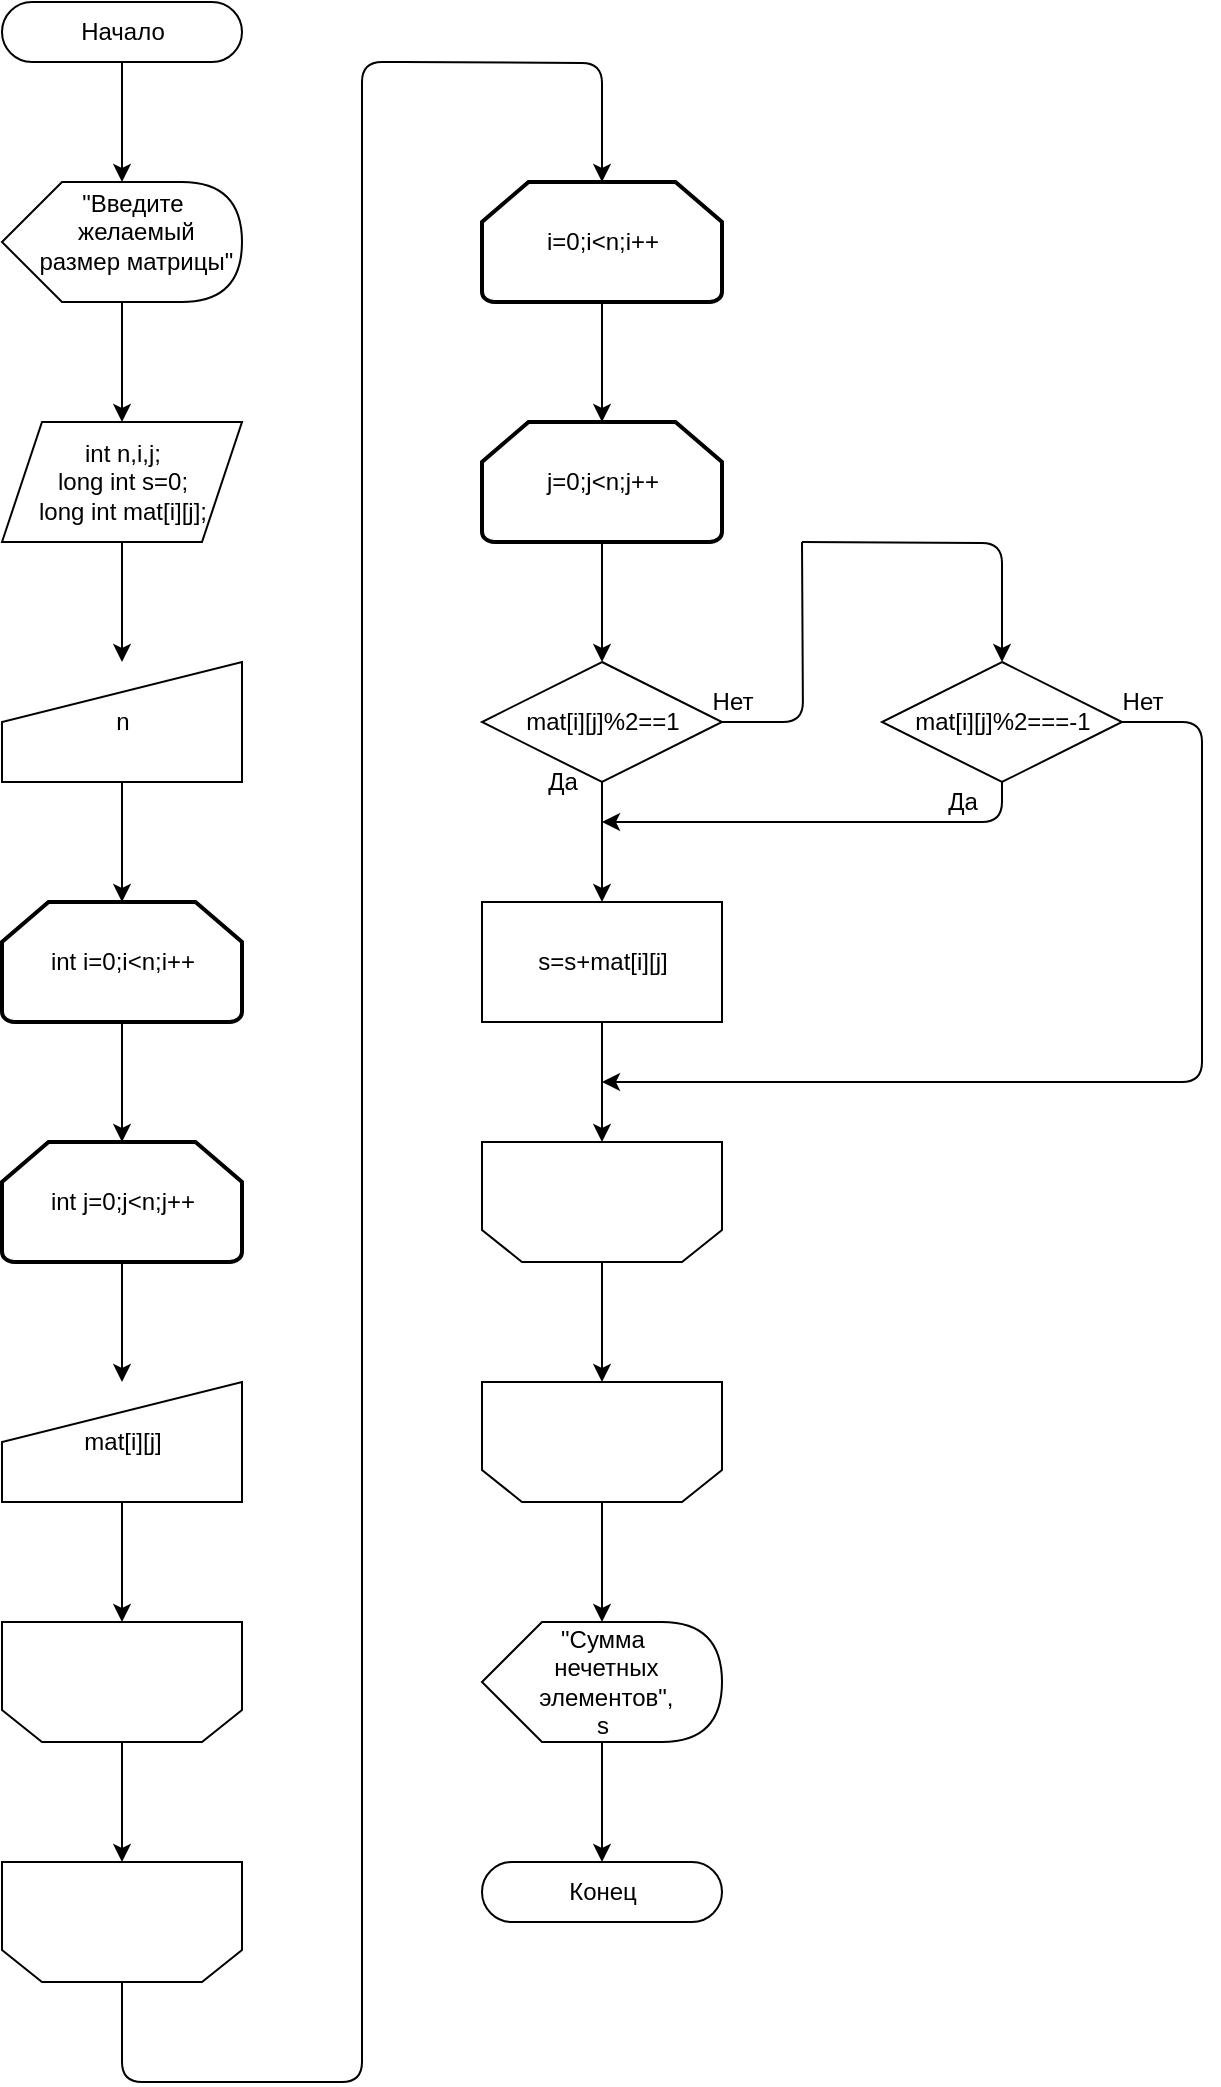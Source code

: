 <mxfile version="13.6.2" type="device"><diagram id="C5RBs43oDa-KdzZeNtuy" name="Page-1"><mxGraphModel dx="1024" dy="592" grid="1" gridSize="10" guides="1" tooltips="1" connect="1" arrows="1" fold="1" page="1" pageScale="1" pageWidth="827" pageHeight="1169" background="none" math="0" shadow="0"><root><mxCell id="WIyWlLk6GJQsqaUBKTNV-0"/><mxCell id="WIyWlLk6GJQsqaUBKTNV-1" parent="WIyWlLk6GJQsqaUBKTNV-0"/><mxCell id="ZRiS7JG98E3hxAJztAw2-11" value="" style="html=1;dashed=0;whitespace=wrap;shape=mxgraph.dfd.start" parent="WIyWlLk6GJQsqaUBKTNV-1" vertex="1"><mxGeometry x="40" y="40" width="120" height="30" as="geometry"/></mxCell><mxCell id="ZRiS7JG98E3hxAJztAw2-12" value="Начало" style="text;html=1;resizable=0;autosize=1;align=center;verticalAlign=middle;points=[];fillColor=none;strokeColor=none;rounded=0;" parent="WIyWlLk6GJQsqaUBKTNV-1" vertex="1"><mxGeometry x="70" y="45" width="60" height="20" as="geometry"/></mxCell><mxCell id="ZRiS7JG98E3hxAJztAw2-13" value="" style="shape=display;whiteSpace=wrap;html=1;" parent="WIyWlLk6GJQsqaUBKTNV-1" vertex="1"><mxGeometry x="40" y="130" width="120" height="60" as="geometry"/></mxCell><mxCell id="ZRiS7JG98E3hxAJztAw2-14" value="&quot;Введите&lt;br&gt;&amp;nbsp;желаемый&lt;br&gt;&amp;nbsp;размер&amp;nbsp;матрицы&quot;" style="text;html=1;resizable=0;autosize=1;align=center;verticalAlign=middle;points=[];fillColor=none;strokeColor=none;rounded=0;" parent="WIyWlLk6GJQsqaUBKTNV-1" vertex="1"><mxGeometry x="45" y="130" width="120" height="50" as="geometry"/></mxCell><mxCell id="ZRiS7JG98E3hxAJztAw2-15" value="" style="endArrow=classic;html=1;edgeStyle=orthogonalEdgeStyle;exitX=0.5;exitY=0.5;exitDx=0;exitDy=15;exitPerimeter=0;entryX=0;entryY=0;entryDx=60;entryDy=0;entryPerimeter=0;" parent="WIyWlLk6GJQsqaUBKTNV-1" source="ZRiS7JG98E3hxAJztAw2-11" target="ZRiS7JG98E3hxAJztAw2-13" edge="1"><mxGeometry width="50" height="50" relative="1" as="geometry"><mxPoint x="50" y="90" as="sourcePoint"/><mxPoint x="100" y="120" as="targetPoint"/></mxGeometry></mxCell><mxCell id="ZRiS7JG98E3hxAJztAw2-19" value="" style="shape=parallelogram;perimeter=parallelogramPerimeter;whiteSpace=wrap;html=1;fixedSize=1;" parent="WIyWlLk6GJQsqaUBKTNV-1" vertex="1"><mxGeometry x="40" y="250" width="120" height="60" as="geometry"/></mxCell><mxCell id="ZRiS7JG98E3hxAJztAw2-20" value="" style="endArrow=classic;html=1;exitX=0;exitY=0;exitDx=60;exitDy=60;exitPerimeter=0;entryX=0.5;entryY=0;entryDx=0;entryDy=0;" parent="WIyWlLk6GJQsqaUBKTNV-1" source="ZRiS7JG98E3hxAJztAw2-13" target="ZRiS7JG98E3hxAJztAw2-19" edge="1"><mxGeometry width="50" height="50" relative="1" as="geometry"><mxPoint x="240" y="280" as="sourcePoint"/><mxPoint x="290" y="230" as="targetPoint"/></mxGeometry></mxCell><mxCell id="L-8H3g0Wlm1rm_7BMVr2-0" value="int n,i,j;&lt;br&gt;long int s=0;&lt;br&gt;long int mat[i][j];" style="text;html=1;resizable=0;autosize=1;align=center;verticalAlign=middle;points=[];fillColor=none;strokeColor=none;rounded=0;" parent="WIyWlLk6GJQsqaUBKTNV-1" vertex="1"><mxGeometry x="50" y="255" width="100" height="50" as="geometry"/></mxCell><mxCell id="L-8H3g0Wlm1rm_7BMVr2-5" value="" style="strokeWidth=2;html=1;shape=mxgraph.flowchart.loop_limit;whiteSpace=wrap;direction=east;" parent="WIyWlLk6GJQsqaUBKTNV-1" vertex="1"><mxGeometry x="40" y="490" width="120" height="60" as="geometry"/></mxCell><mxCell id="L-8H3g0Wlm1rm_7BMVr2-7" value="int i=0;i&amp;lt;n;i++" style="text;html=1;resizable=0;autosize=1;align=center;verticalAlign=middle;points=[];fillColor=none;strokeColor=none;rounded=0;" parent="WIyWlLk6GJQsqaUBKTNV-1" vertex="1"><mxGeometry x="55" y="510" width="90" height="20" as="geometry"/></mxCell><mxCell id="L-8H3g0Wlm1rm_7BMVr2-8" value="" style="strokeWidth=2;html=1;shape=mxgraph.flowchart.loop_limit;whiteSpace=wrap;" parent="WIyWlLk6GJQsqaUBKTNV-1" vertex="1"><mxGeometry x="40" y="610" width="120" height="60" as="geometry"/></mxCell><mxCell id="L-8H3g0Wlm1rm_7BMVr2-9" value="int j=0;j&amp;lt;n;j++" style="text;html=1;resizable=0;autosize=1;align=center;verticalAlign=middle;points=[];fillColor=none;strokeColor=none;rounded=0;" parent="WIyWlLk6GJQsqaUBKTNV-1" vertex="1"><mxGeometry x="55" y="630" width="90" height="20" as="geometry"/></mxCell><mxCell id="CEFIZyDpfu877yAhgveG-0" value="" style="shape=manualInput;whiteSpace=wrap;html=1;" parent="WIyWlLk6GJQsqaUBKTNV-1" vertex="1"><mxGeometry x="40" y="370" width="120" height="60" as="geometry"/></mxCell><mxCell id="CEFIZyDpfu877yAhgveG-3" value="" style="endArrow=classic;html=1;exitX=0.5;exitY=1;exitDx=0;exitDy=0;entryX=0.5;entryY=0;entryDx=0;entryDy=0;" parent="WIyWlLk6GJQsqaUBKTNV-1" source="ZRiS7JG98E3hxAJztAw2-19" target="CEFIZyDpfu877yAhgveG-0" edge="1"><mxGeometry width="50" height="50" relative="1" as="geometry"><mxPoint x="390" y="430" as="sourcePoint"/><mxPoint x="99" y="360" as="targetPoint"/></mxGeometry></mxCell><mxCell id="CEFIZyDpfu877yAhgveG-4" value="" style="shape=manualInput;whiteSpace=wrap;html=1;" parent="WIyWlLk6GJQsqaUBKTNV-1" vertex="1"><mxGeometry x="40" y="730" width="120" height="60" as="geometry"/></mxCell><mxCell id="CEFIZyDpfu877yAhgveG-5" value="n" style="text;html=1;resizable=0;autosize=1;align=center;verticalAlign=middle;points=[];fillColor=none;strokeColor=none;rounded=0;" parent="WIyWlLk6GJQsqaUBKTNV-1" vertex="1"><mxGeometry x="90" y="390" width="20" height="20" as="geometry"/></mxCell><mxCell id="CEFIZyDpfu877yAhgveG-6" value="" style="endArrow=classic;html=1;exitX=0.5;exitY=1;exitDx=0;exitDy=0;entryX=0.5;entryY=0;entryDx=0;entryDy=0;entryPerimeter=0;" parent="WIyWlLk6GJQsqaUBKTNV-1" source="CEFIZyDpfu877yAhgveG-0" target="L-8H3g0Wlm1rm_7BMVr2-5" edge="1"><mxGeometry width="50" height="50" relative="1" as="geometry"><mxPoint x="390" y="530" as="sourcePoint"/><mxPoint x="440" y="480" as="targetPoint"/></mxGeometry></mxCell><mxCell id="CEFIZyDpfu877yAhgveG-7" value="mat[i][j]" style="text;html=1;resizable=0;autosize=1;align=center;verticalAlign=middle;points=[];fillColor=none;strokeColor=none;rounded=0;" parent="WIyWlLk6GJQsqaUBKTNV-1" vertex="1"><mxGeometry x="75" y="750" width="50" height="20" as="geometry"/></mxCell><mxCell id="CEFIZyDpfu877yAhgveG-8" value="" style="shape=loopLimit;whiteSpace=wrap;html=1;direction=west;" parent="WIyWlLk6GJQsqaUBKTNV-1" vertex="1"><mxGeometry x="40" y="850" width="120" height="60" as="geometry"/></mxCell><mxCell id="CEFIZyDpfu877yAhgveG-9" value="" style="shape=loopLimit;whiteSpace=wrap;html=1;direction=west;" parent="WIyWlLk6GJQsqaUBKTNV-1" vertex="1"><mxGeometry x="40" y="970" width="120" height="60" as="geometry"/></mxCell><mxCell id="CEFIZyDpfu877yAhgveG-10" value="" style="endArrow=classic;html=1;exitX=0.5;exitY=1;exitDx=0;exitDy=0;exitPerimeter=0;entryX=0.5;entryY=0;entryDx=0;entryDy=0;entryPerimeter=0;" parent="WIyWlLk6GJQsqaUBKTNV-1" source="L-8H3g0Wlm1rm_7BMVr2-5" target="L-8H3g0Wlm1rm_7BMVr2-8" edge="1"><mxGeometry width="50" height="50" relative="1" as="geometry"><mxPoint x="250" y="740" as="sourcePoint"/><mxPoint x="300" y="690" as="targetPoint"/></mxGeometry></mxCell><mxCell id="CEFIZyDpfu877yAhgveG-11" value="" style="endArrow=classic;html=1;exitX=0.5;exitY=1;exitDx=0;exitDy=0;exitPerimeter=0;entryX=0.5;entryY=0;entryDx=0;entryDy=0;" parent="WIyWlLk6GJQsqaUBKTNV-1" source="L-8H3g0Wlm1rm_7BMVr2-8" target="CEFIZyDpfu877yAhgveG-4" edge="1"><mxGeometry width="50" height="50" relative="1" as="geometry"><mxPoint x="250" y="740" as="sourcePoint"/><mxPoint x="300" y="690" as="targetPoint"/></mxGeometry></mxCell><mxCell id="CEFIZyDpfu877yAhgveG-12" value="" style="endArrow=classic;html=1;exitX=0.5;exitY=1;exitDx=0;exitDy=0;entryX=0.5;entryY=1;entryDx=0;entryDy=0;" parent="WIyWlLk6GJQsqaUBKTNV-1" source="CEFIZyDpfu877yAhgveG-4" target="CEFIZyDpfu877yAhgveG-8" edge="1"><mxGeometry width="50" height="50" relative="1" as="geometry"><mxPoint x="250" y="840" as="sourcePoint"/><mxPoint x="300" y="790" as="targetPoint"/></mxGeometry></mxCell><mxCell id="CEFIZyDpfu877yAhgveG-13" value="" style="endArrow=classic;html=1;exitX=0.5;exitY=0;exitDx=0;exitDy=0;entryX=0.5;entryY=1;entryDx=0;entryDy=0;" parent="WIyWlLk6GJQsqaUBKTNV-1" source="CEFIZyDpfu877yAhgveG-8" target="CEFIZyDpfu877yAhgveG-9" edge="1"><mxGeometry width="50" height="50" relative="1" as="geometry"><mxPoint x="250" y="840" as="sourcePoint"/><mxPoint x="300" y="790" as="targetPoint"/></mxGeometry></mxCell><mxCell id="CEFIZyDpfu877yAhgveG-17" value="" style="endArrow=none;html=1;exitX=0.5;exitY=0;exitDx=0;exitDy=0;edgeStyle=orthogonalEdgeStyle;" parent="WIyWlLk6GJQsqaUBKTNV-1" source="CEFIZyDpfu877yAhgveG-9" edge="1"><mxGeometry width="50" height="50" relative="1" as="geometry"><mxPoint x="280" y="640" as="sourcePoint"/><mxPoint x="240" y="70" as="targetPoint"/><Array as="points"><mxPoint x="100" y="1080"/><mxPoint x="220" y="1080"/><mxPoint x="220" y="70"/></Array></mxGeometry></mxCell><mxCell id="CEFIZyDpfu877yAhgveG-19" value="" style="strokeWidth=2;html=1;shape=mxgraph.flowchart.loop_limit;whiteSpace=wrap;direction=east;" parent="WIyWlLk6GJQsqaUBKTNV-1" vertex="1"><mxGeometry x="280" y="130" width="120" height="60" as="geometry"/></mxCell><mxCell id="CEFIZyDpfu877yAhgveG-20" value="i=0;i&amp;lt;n;i++" style="text;html=1;resizable=0;autosize=1;align=center;verticalAlign=middle;points=[];fillColor=none;strokeColor=none;rounded=0;" parent="WIyWlLk6GJQsqaUBKTNV-1" vertex="1"><mxGeometry x="305" y="150" width="70" height="20" as="geometry"/></mxCell><mxCell id="CEFIZyDpfu877yAhgveG-21" value="" style="strokeWidth=2;html=1;shape=mxgraph.flowchart.loop_limit;whiteSpace=wrap;" parent="WIyWlLk6GJQsqaUBKTNV-1" vertex="1"><mxGeometry x="280" y="250" width="120" height="60" as="geometry"/></mxCell><mxCell id="CEFIZyDpfu877yAhgveG-22" value="j=0;j&amp;lt;n;j++" style="text;html=1;resizable=0;autosize=1;align=center;verticalAlign=middle;points=[];fillColor=none;strokeColor=none;rounded=0;" parent="WIyWlLk6GJQsqaUBKTNV-1" vertex="1"><mxGeometry x="305" y="270" width="70" height="20" as="geometry"/></mxCell><mxCell id="CEFIZyDpfu877yAhgveG-23" value="" style="endArrow=classic;html=1;exitX=0.5;exitY=1;exitDx=0;exitDy=0;exitPerimeter=0;entryX=0.5;entryY=0;entryDx=0;entryDy=0;entryPerimeter=0;" parent="WIyWlLk6GJQsqaUBKTNV-1" source="CEFIZyDpfu877yAhgveG-19" target="CEFIZyDpfu877yAhgveG-21" edge="1"><mxGeometry width="50" height="50" relative="1" as="geometry"><mxPoint x="490" y="380" as="sourcePoint"/><mxPoint x="540" y="330" as="targetPoint"/></mxGeometry></mxCell><mxCell id="CEFIZyDpfu877yAhgveG-26" value="" style="endArrow=classic;html=1;entryX=0.5;entryY=0;entryDx=0;entryDy=0;entryPerimeter=0;edgeStyle=orthogonalEdgeStyle;" parent="WIyWlLk6GJQsqaUBKTNV-1" target="CEFIZyDpfu877yAhgveG-19" edge="1"><mxGeometry width="50" height="50" relative="1" as="geometry"><mxPoint x="240" y="70" as="sourcePoint"/><mxPoint x="370" y="90" as="targetPoint"/></mxGeometry></mxCell><mxCell id="CEFIZyDpfu877yAhgveG-27" value="" style="rhombus;whiteSpace=wrap;html=1;" parent="WIyWlLk6GJQsqaUBKTNV-1" vertex="1"><mxGeometry x="280" y="370" width="120" height="60" as="geometry"/></mxCell><mxCell id="CEFIZyDpfu877yAhgveG-28" value="mat[i][j]%2==1" style="text;html=1;resizable=0;autosize=1;align=center;verticalAlign=middle;points=[];fillColor=none;strokeColor=none;rounded=0;" parent="WIyWlLk6GJQsqaUBKTNV-1" vertex="1"><mxGeometry x="295" y="390" width="90" height="20" as="geometry"/></mxCell><mxCell id="CEFIZyDpfu877yAhgveG-29" value="" style="endArrow=classic;html=1;exitX=0.5;exitY=1;exitDx=0;exitDy=0;exitPerimeter=0;entryX=0.5;entryY=0;entryDx=0;entryDy=0;" parent="WIyWlLk6GJQsqaUBKTNV-1" source="CEFIZyDpfu877yAhgveG-21" target="CEFIZyDpfu877yAhgveG-27" edge="1"><mxGeometry width="50" height="50" relative="1" as="geometry"><mxPoint x="320" y="440" as="sourcePoint"/><mxPoint x="370" y="390" as="targetPoint"/></mxGeometry></mxCell><mxCell id="CEFIZyDpfu877yAhgveG-30" value="" style="rounded=0;whiteSpace=wrap;html=1;" parent="WIyWlLk6GJQsqaUBKTNV-1" vertex="1"><mxGeometry x="280" y="490" width="120" height="60" as="geometry"/></mxCell><mxCell id="CEFIZyDpfu877yAhgveG-31" value="s=s+mat[i][j]" style="text;html=1;resizable=0;autosize=1;align=center;verticalAlign=middle;points=[];fillColor=none;strokeColor=none;rounded=0;" parent="WIyWlLk6GJQsqaUBKTNV-1" vertex="1"><mxGeometry x="300" y="510" width="80" height="20" as="geometry"/></mxCell><mxCell id="CEFIZyDpfu877yAhgveG-32" value="" style="endArrow=classic;html=1;exitX=0.5;exitY=1;exitDx=0;exitDy=0;entryX=0.5;entryY=0;entryDx=0;entryDy=0;" parent="WIyWlLk6GJQsqaUBKTNV-1" source="CEFIZyDpfu877yAhgveG-27" target="CEFIZyDpfu877yAhgveG-30" edge="1"><mxGeometry width="50" height="50" relative="1" as="geometry"><mxPoint x="320" y="440" as="sourcePoint"/><mxPoint x="370" y="390" as="targetPoint"/></mxGeometry></mxCell><mxCell id="CEFIZyDpfu877yAhgveG-33" value="Да" style="text;html=1;resizable=0;autosize=1;align=center;verticalAlign=middle;points=[];fillColor=none;strokeColor=none;rounded=0;" parent="WIyWlLk6GJQsqaUBKTNV-1" vertex="1"><mxGeometry x="305" y="420" width="30" height="20" as="geometry"/></mxCell><mxCell id="CEFIZyDpfu877yAhgveG-34" value="" style="shape=loopLimit;whiteSpace=wrap;html=1;direction=west;" parent="WIyWlLk6GJQsqaUBKTNV-1" vertex="1"><mxGeometry x="280" y="610" width="120" height="60" as="geometry"/></mxCell><mxCell id="CEFIZyDpfu877yAhgveG-35" value="" style="shape=loopLimit;whiteSpace=wrap;html=1;direction=west;" parent="WIyWlLk6GJQsqaUBKTNV-1" vertex="1"><mxGeometry x="280" y="730" width="120" height="60" as="geometry"/></mxCell><mxCell id="CEFIZyDpfu877yAhgveG-36" value="" style="endArrow=classic;html=1;exitX=0.5;exitY=0;exitDx=0;exitDy=0;entryX=0.5;entryY=1;entryDx=0;entryDy=0;" parent="WIyWlLk6GJQsqaUBKTNV-1" source="CEFIZyDpfu877yAhgveG-34" target="CEFIZyDpfu877yAhgveG-35" edge="1"><mxGeometry width="50" height="50" relative="1" as="geometry"><mxPoint x="490" y="600" as="sourcePoint"/><mxPoint x="540" y="550" as="targetPoint"/></mxGeometry></mxCell><mxCell id="CEFIZyDpfu877yAhgveG-37" value="" style="endArrow=classic;html=1;exitX=0.5;exitY=1;exitDx=0;exitDy=0;entryX=0.5;entryY=1;entryDx=0;entryDy=0;" parent="WIyWlLk6GJQsqaUBKTNV-1" source="CEFIZyDpfu877yAhgveG-30" target="CEFIZyDpfu877yAhgveG-34" edge="1"><mxGeometry width="50" height="50" relative="1" as="geometry"><mxPoint x="350" y="680" as="sourcePoint"/><mxPoint x="350" y="740" as="targetPoint"/></mxGeometry></mxCell><mxCell id="CEFIZyDpfu877yAhgveG-38" value="" style="shape=display;whiteSpace=wrap;html=1;" parent="WIyWlLk6GJQsqaUBKTNV-1" vertex="1"><mxGeometry x="280" y="850" width="120" height="60" as="geometry"/></mxCell><mxCell id="CEFIZyDpfu877yAhgveG-39" value="" style="endArrow=classic;html=1;exitX=0.5;exitY=0;exitDx=0;exitDy=0;entryX=0;entryY=0;entryDx=60;entryDy=0;entryPerimeter=0;" parent="WIyWlLk6GJQsqaUBKTNV-1" source="CEFIZyDpfu877yAhgveG-35" target="CEFIZyDpfu877yAhgveG-38" edge="1"><mxGeometry width="50" height="50" relative="1" as="geometry"><mxPoint x="320" y="740" as="sourcePoint"/><mxPoint x="370" y="690" as="targetPoint"/></mxGeometry></mxCell><mxCell id="CEFIZyDpfu877yAhgveG-40" value="&quot;Сумма&lt;br&gt;&amp;nbsp;нечетных&lt;br&gt;&amp;nbsp;элементов&quot;,&lt;br&gt;&amp;nbsp;s&amp;nbsp;" style="text;html=1;resizable=0;autosize=1;align=center;verticalAlign=middle;points=[];fillColor=none;strokeColor=none;rounded=0;" parent="WIyWlLk6GJQsqaUBKTNV-1" vertex="1"><mxGeometry x="295" y="850" width="90" height="60" as="geometry"/></mxCell><mxCell id="CEFIZyDpfu877yAhgveG-42" value="Конец" style="html=1;dashed=0;whitespace=wrap;shape=mxgraph.dfd.start" parent="WIyWlLk6GJQsqaUBKTNV-1" vertex="1"><mxGeometry x="280" y="970" width="120" height="30" as="geometry"/></mxCell><mxCell id="CEFIZyDpfu877yAhgveG-43" value="" style="endArrow=classic;html=1;entryX=0.5;entryY=0.5;entryDx=0;entryDy=-15;entryPerimeter=0;" parent="WIyWlLk6GJQsqaUBKTNV-1" target="CEFIZyDpfu877yAhgveG-42" edge="1"><mxGeometry width="50" height="50" relative="1" as="geometry"><mxPoint x="340" y="910" as="sourcePoint"/><mxPoint x="340" y="960" as="targetPoint"/></mxGeometry></mxCell><mxCell id="CEFIZyDpfu877yAhgveG-46" value="" style="rhombus;whiteSpace=wrap;html=1;" parent="WIyWlLk6GJQsqaUBKTNV-1" vertex="1"><mxGeometry x="480" y="370" width="120" height="60" as="geometry"/></mxCell><mxCell id="CEFIZyDpfu877yAhgveG-49" value="Нет" style="text;html=1;resizable=0;autosize=1;align=center;verticalAlign=middle;points=[];fillColor=none;strokeColor=none;rounded=0;" parent="WIyWlLk6GJQsqaUBKTNV-1" vertex="1"><mxGeometry x="385" y="380" width="40" height="20" as="geometry"/></mxCell><mxCell id="CEFIZyDpfu877yAhgveG-57" value="" style="endArrow=none;html=1;exitX=1;exitY=0.5;exitDx=0;exitDy=0;edgeStyle=orthogonalEdgeStyle;" parent="WIyWlLk6GJQsqaUBKTNV-1" source="CEFIZyDpfu877yAhgveG-27" edge="1"><mxGeometry width="50" height="50" relative="1" as="geometry"><mxPoint x="320" y="500" as="sourcePoint"/><mxPoint x="440" y="310" as="targetPoint"/></mxGeometry></mxCell><mxCell id="CEFIZyDpfu877yAhgveG-58" value="" style="endArrow=classic;html=1;entryX=0.5;entryY=0;entryDx=0;entryDy=0;edgeStyle=orthogonalEdgeStyle;" parent="WIyWlLk6GJQsqaUBKTNV-1" target="CEFIZyDpfu877yAhgveG-46" edge="1"><mxGeometry width="50" height="50" relative="1" as="geometry"><mxPoint x="440" y="310" as="sourcePoint"/><mxPoint x="370" y="350" as="targetPoint"/></mxGeometry></mxCell><mxCell id="CEFIZyDpfu877yAhgveG-59" value="" style="endArrow=classic;html=1;exitX=0.5;exitY=1;exitDx=0;exitDy=0;edgeStyle=elbowEdgeStyle;elbow=vertical;" parent="WIyWlLk6GJQsqaUBKTNV-1" source="CEFIZyDpfu877yAhgveG-46" edge="1"><mxGeometry width="50" height="50" relative="1" as="geometry"><mxPoint x="320" y="600" as="sourcePoint"/><mxPoint x="340" y="450" as="targetPoint"/><Array as="points"><mxPoint x="440" y="450"/></Array></mxGeometry></mxCell><mxCell id="CEFIZyDpfu877yAhgveG-60" value="Да" style="text;html=1;resizable=0;autosize=1;align=center;verticalAlign=middle;points=[];fillColor=none;strokeColor=none;rounded=0;" parent="WIyWlLk6GJQsqaUBKTNV-1" vertex="1"><mxGeometry x="505" y="430" width="30" height="20" as="geometry"/></mxCell><mxCell id="CEFIZyDpfu877yAhgveG-61" value="mat[i][j]%2===-1" style="text;html=1;resizable=0;autosize=1;align=center;verticalAlign=middle;points=[];fillColor=none;strokeColor=none;rounded=0;" parent="WIyWlLk6GJQsqaUBKTNV-1" vertex="1"><mxGeometry x="490" y="390" width="100" height="20" as="geometry"/></mxCell><mxCell id="CEFIZyDpfu877yAhgveG-62" value="" style="endArrow=classic;html=1;exitX=1;exitY=0.5;exitDx=0;exitDy=0;edgeStyle=orthogonalEdgeStyle;" parent="WIyWlLk6GJQsqaUBKTNV-1" source="CEFIZyDpfu877yAhgveG-46" edge="1"><mxGeometry width="50" height="50" relative="1" as="geometry"><mxPoint x="380" y="560" as="sourcePoint"/><mxPoint x="340" y="580" as="targetPoint"/><Array as="points"><mxPoint x="640" y="400"/><mxPoint x="640" y="580"/></Array></mxGeometry></mxCell><mxCell id="CEFIZyDpfu877yAhgveG-63" value="Нет" style="text;html=1;resizable=0;autosize=1;align=center;verticalAlign=middle;points=[];fillColor=none;strokeColor=none;rounded=0;" parent="WIyWlLk6GJQsqaUBKTNV-1" vertex="1"><mxGeometry x="590" y="380" width="40" height="20" as="geometry"/></mxCell></root></mxGraphModel></diagram></mxfile>